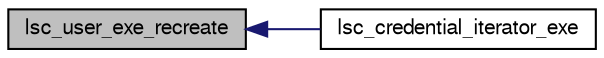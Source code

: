 digraph G
{
  bgcolor="transparent";
  edge [fontname="FreeSans",fontsize="10",labelfontname="FreeSans",labelfontsize="10"];
  node [fontname="FreeSans",fontsize="10",shape=record];
  rankdir=LR;
  Node1 [label="lsc_user_exe_recreate",height=0.2,width=0.4,color="black", fillcolor="grey75", style="filled" fontcolor="black"];
  Node1 -> Node2 [dir=back,color="midnightblue",fontsize="10",style="solid",fontname="FreeSans"];
  Node2 [label="lsc_credential_iterator_exe",height=0.2,width=0.4,color="black",URL="$manage__sql_8c.html#a5264fa251ee133eb2e20e107b9d20eae",tooltip="Get the exe from an LSC credential iterator."];
}

